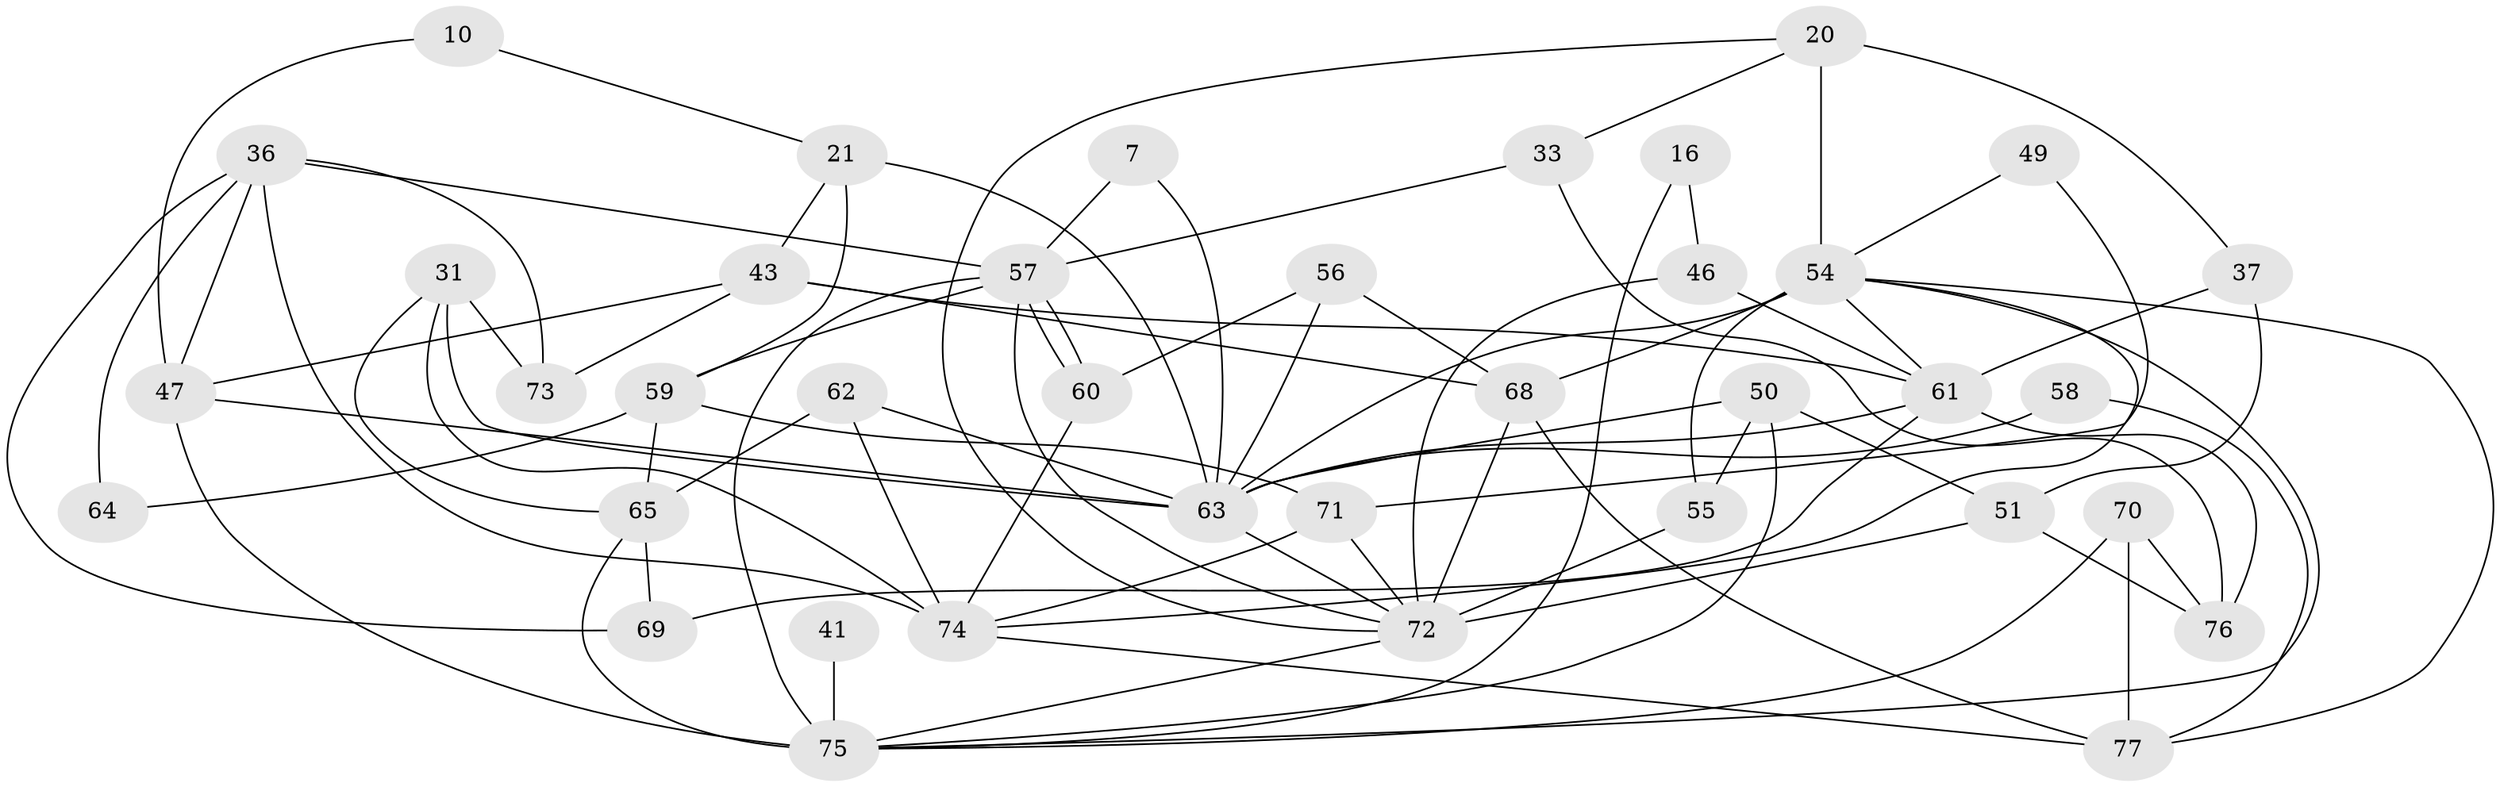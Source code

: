// original degree distribution, {3: 0.24675324675324675, 6: 0.07792207792207792, 5: 0.22077922077922077, 4: 0.3116883116883117, 2: 0.11688311688311688, 8: 0.025974025974025976}
// Generated by graph-tools (version 1.1) at 2025/49/03/09/25 04:49:40]
// undirected, 38 vertices, 84 edges
graph export_dot {
graph [start="1"]
  node [color=gray90,style=filled];
  7;
  10;
  16;
  20 [super="+9"];
  21 [super="+13"];
  31 [super="+27"];
  33;
  36 [super="+19"];
  37;
  41;
  43 [super="+8+25"];
  46;
  47;
  49;
  50;
  51;
  54 [super="+44+29+39+53"];
  55;
  56;
  57 [super="+28"];
  58;
  59 [super="+17"];
  60;
  61 [super="+1+40"];
  62;
  63 [super="+4+42+48+22"];
  64;
  65 [super="+38"];
  68 [super="+14+52"];
  69;
  70;
  71;
  72 [super="+12+34+45"];
  73;
  74 [super="+66"];
  75 [super="+67+23"];
  76 [super="+26"];
  77 [super="+24"];
  7 -- 57;
  7 -- 63;
  10 -- 47;
  10 -- 21;
  16 -- 46;
  16 -- 75;
  20 -- 72;
  20 -- 37;
  20 -- 54 [weight=2];
  20 -- 33;
  21 -- 59;
  21 -- 63 [weight=4];
  21 -- 43 [weight=2];
  31 -- 73 [weight=2];
  31 -- 65;
  31 -- 74;
  31 -- 63;
  33 -- 57;
  33 -- 76;
  36 -- 47 [weight=2];
  36 -- 57 [weight=2];
  36 -- 64;
  36 -- 69;
  36 -- 73 [weight=2];
  36 -- 74 [weight=2];
  37 -- 61;
  37 -- 51;
  41 -- 75 [weight=2];
  43 -- 73;
  43 -- 47 [weight=2];
  43 -- 68 [weight=2];
  43 -- 61;
  46 -- 72 [weight=2];
  46 -- 61;
  47 -- 75 [weight=2];
  47 -- 63;
  49 -- 71;
  49 -- 54;
  50 -- 75;
  50 -- 51;
  50 -- 55;
  50 -- 63;
  51 -- 72 [weight=2];
  51 -- 76;
  54 -- 68 [weight=3];
  54 -- 77;
  54 -- 55;
  54 -- 61;
  54 -- 74 [weight=2];
  54 -- 75;
  54 -- 63 [weight=3];
  55 -- 72;
  56 -- 60;
  56 -- 68;
  56 -- 63;
  57 -- 60;
  57 -- 60;
  57 -- 59;
  57 -- 75;
  57 -- 72;
  58 -- 63;
  58 -- 77;
  59 -- 64;
  59 -- 65;
  59 -- 71;
  60 -- 74;
  61 -- 76 [weight=2];
  61 -- 69;
  61 -- 63;
  62 -- 74;
  62 -- 65;
  62 -- 63;
  63 -- 72 [weight=3];
  65 -- 69;
  65 -- 75 [weight=2];
  68 -- 77;
  68 -- 72 [weight=4];
  70 -- 77 [weight=2];
  70 -- 75;
  70 -- 76;
  71 -- 74;
  71 -- 72;
  72 -- 75;
  74 -- 77;
}
